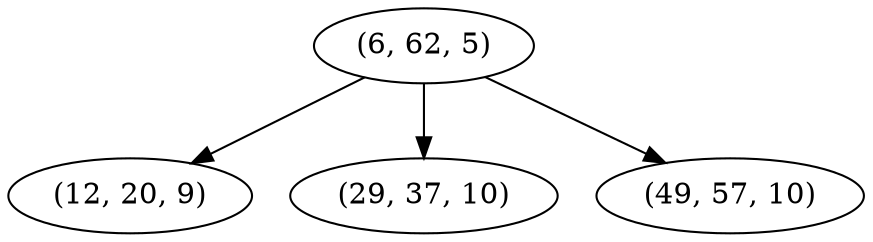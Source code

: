 digraph tree {
    "(6, 62, 5)";
    "(12, 20, 9)";
    "(29, 37, 10)";
    "(49, 57, 10)";
    "(6, 62, 5)" -> "(12, 20, 9)";
    "(6, 62, 5)" -> "(29, 37, 10)";
    "(6, 62, 5)" -> "(49, 57, 10)";
}
